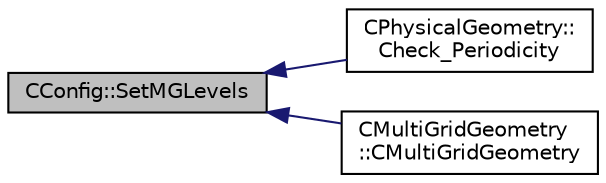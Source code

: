 digraph "CConfig::SetMGLevels"
{
  edge [fontname="Helvetica",fontsize="10",labelfontname="Helvetica",labelfontsize="10"];
  node [fontname="Helvetica",fontsize="10",shape=record];
  rankdir="LR";
  Node15000 [label="CConfig::SetMGLevels",height=0.2,width=0.4,color="black", fillcolor="grey75", style="filled", fontcolor="black"];
  Node15000 -> Node15001 [dir="back",color="midnightblue",fontsize="10",style="solid",fontname="Helvetica"];
  Node15001 [label="CPhysicalGeometry::\lCheck_Periodicity",height=0.2,width=0.4,color="black", fillcolor="white", style="filled",URL="$class_c_physical_geometry.html#a61e2a780018ff5d01ff1c81232158c55",tooltip="Check the mesh for periodicity and deactivate multigrid if periodicity is found. "];
  Node15000 -> Node15002 [dir="back",color="midnightblue",fontsize="10",style="solid",fontname="Helvetica"];
  Node15002 [label="CMultiGridGeometry\l::CMultiGridGeometry",height=0.2,width=0.4,color="black", fillcolor="white", style="filled",URL="$class_c_multi_grid_geometry.html#aa56934c8f8531c82b306a47b4de9685f",tooltip="Constructor of the class. "];
}
